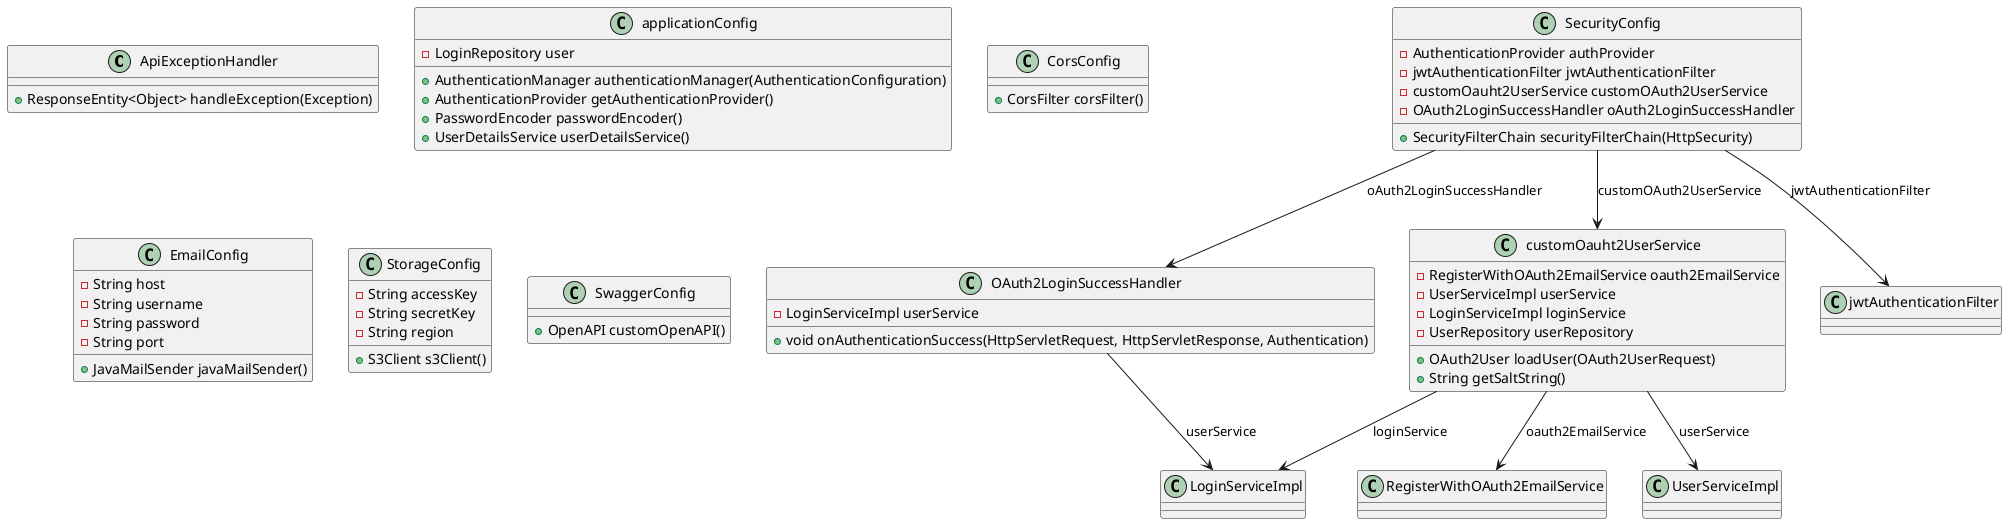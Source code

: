 @startuml Complete Config Class Diagram

class ApiExceptionHandler {
    + ResponseEntity<Object> handleException(Exception)
}

class applicationConfig {
    - LoginRepository user
    + AuthenticationManager authenticationManager(AuthenticationConfiguration)
    + AuthenticationProvider getAuthenticationProvider()
    + PasswordEncoder passwordEncoder()
    + UserDetailsService userDetailsService()
}

class CorsConfig {
    + CorsFilter corsFilter()
}

class EmailConfig {
    - String host
    - String username
    - String password
    - String port
    + JavaMailSender javaMailSender()
}

class OAuth2LoginSuccessHandler {
    - LoginServiceImpl userService
    + void onAuthenticationSuccess(HttpServletRequest, HttpServletResponse, Authentication)
}

class SecurityConfig {
    - AuthenticationProvider authProvider
    - jwtAuthenticationFilter jwtAuthenticationFilter
    - customOauht2UserService customOAuth2UserService
    - OAuth2LoginSuccessHandler oAuth2LoginSuccessHandler
    + SecurityFilterChain securityFilterChain(HttpSecurity)
}

class StorageConfig {
    - String accessKey
    - String secretKey
    - String region
    + S3Client s3Client()
}

class SwaggerConfig {
    + OpenAPI customOpenAPI()
}

class customOauht2UserService {
    - RegisterWithOAuth2EmailService oauth2EmailService
    - UserServiceImpl userService
    - LoginServiceImpl loginService
    - UserRepository userRepository
    + OAuth2User loadUser(OAuth2UserRequest)
    + String getSaltString()
}

' Relationships
OAuth2LoginSuccessHandler --> LoginServiceImpl : userService
SecurityConfig --> jwtAuthenticationFilter : jwtAuthenticationFilter
SecurityConfig --> customOauht2UserService : customOAuth2UserService
SecurityConfig --> OAuth2LoginSuccessHandler : oAuth2LoginSuccessHandler
customOauht2UserService --> RegisterWithOAuth2EmailService : oauth2EmailService
customOauht2UserService --> UserServiceImpl : userService
customOauht2UserService --> LoginServiceImpl : loginService

@enduml